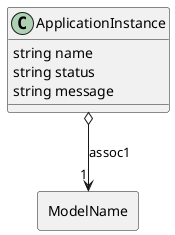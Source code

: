 @startuml

class "ApplicationInstance" as Model {
 string name
 string status
 string message

 
}

rectangle "ModelName" as ModelName {
}

Model o--> "1" ModelName : assoc1




@enduml
